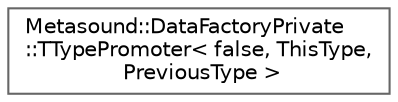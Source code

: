 digraph "Graphical Class Hierarchy"
{
 // INTERACTIVE_SVG=YES
 // LATEX_PDF_SIZE
  bgcolor="transparent";
  edge [fontname=Helvetica,fontsize=10,labelfontname=Helvetica,labelfontsize=10];
  node [fontname=Helvetica,fontsize=10,shape=box,height=0.2,width=0.4];
  rankdir="LR";
  Node0 [id="Node000000",label="Metasound::DataFactoryPrivate\l::TTypePromoter\< false, ThisType,\l PreviousType \>",height=0.2,width=0.4,color="grey40", fillcolor="white", style="filled",URL="$d2/d98/structMetasound_1_1DataFactoryPrivate_1_1TTypePromoter_3_01false_00_01ThisType_00_01PreviousType_01_4.html",tooltip=" "];
}
